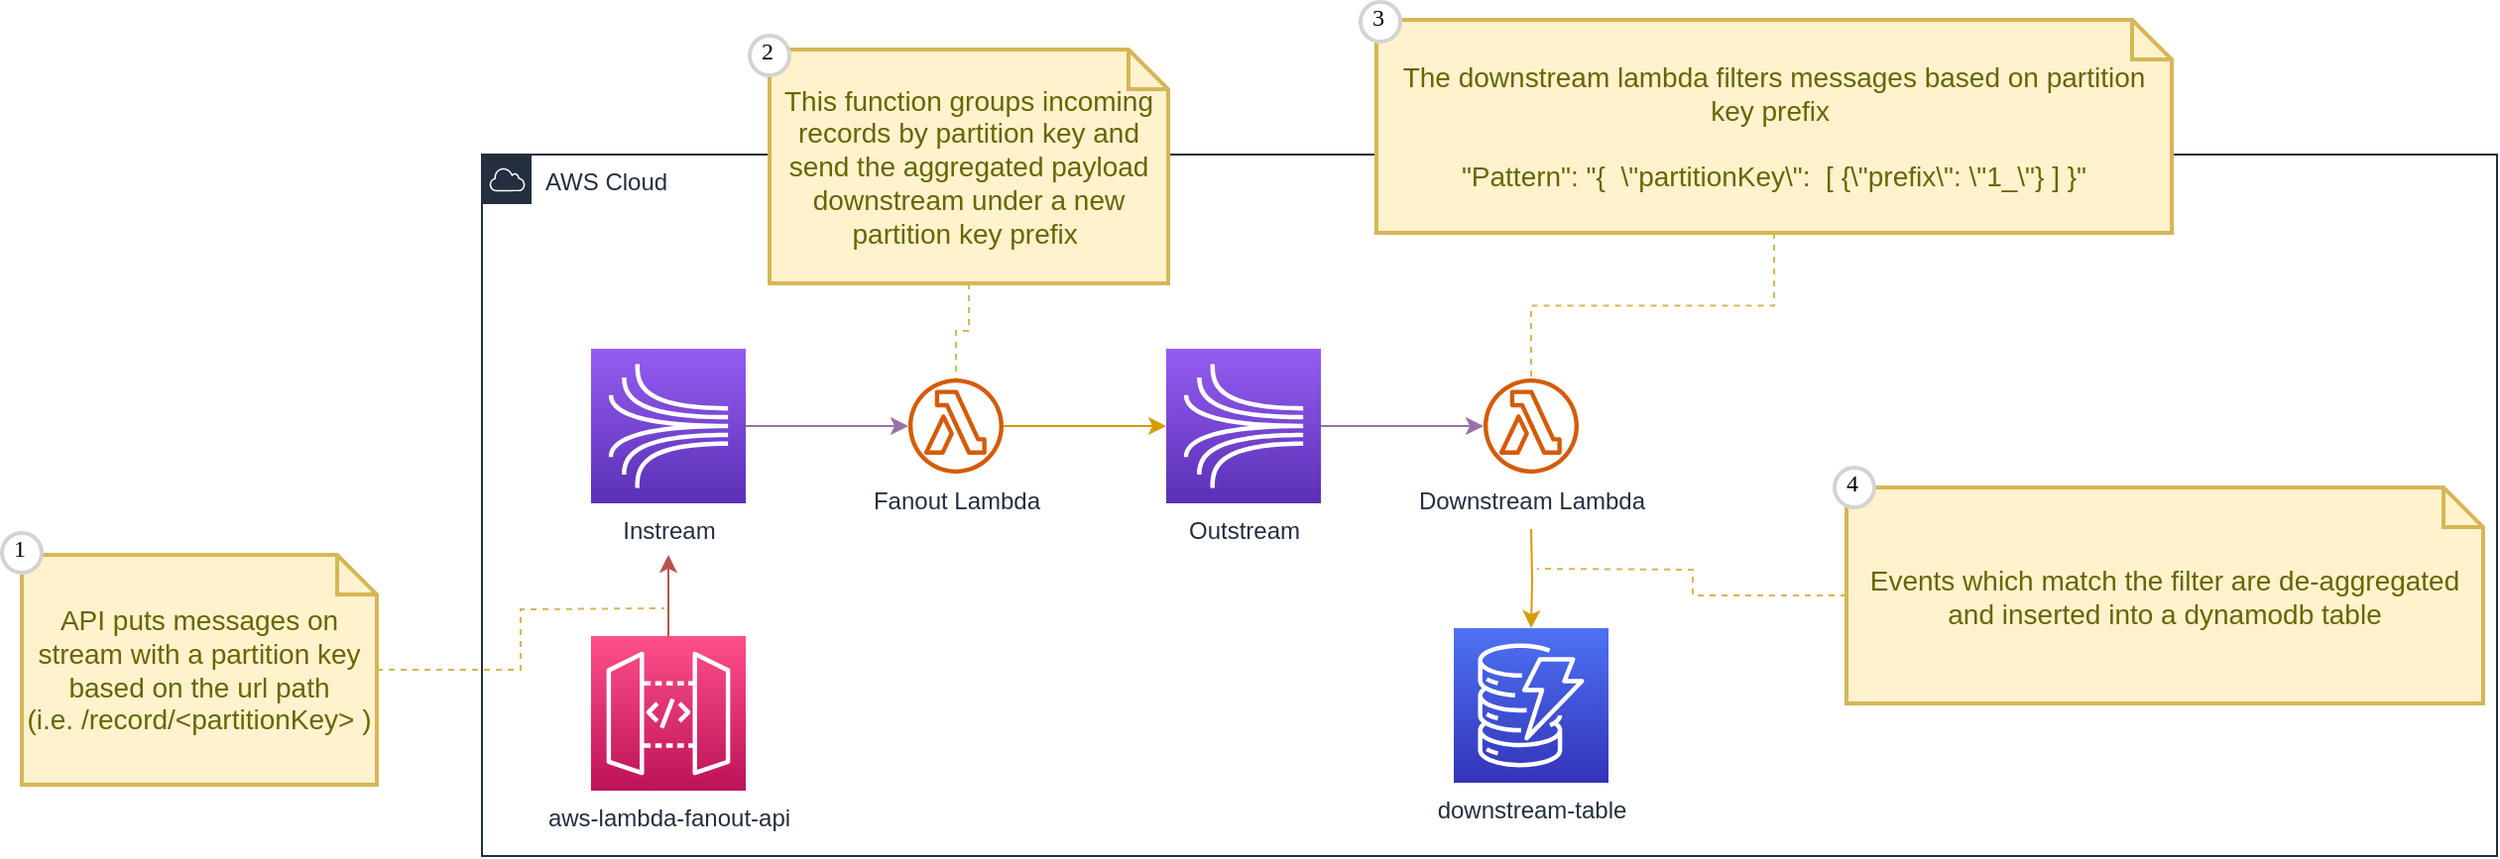 <mxfile version="16.5.1" type="device"><diagram id="wAddG7mSyNnynwy6gBpp" name="Page-1"><mxGraphModel dx="1346" dy="672" grid="0" gridSize="10" guides="1" tooltips="1" connect="1" arrows="1" fold="1" page="0" pageScale="1" pageWidth="850" pageHeight="1100" math="0" shadow="0"><root><mxCell id="0"/><mxCell id="1" parent="0"/><mxCell id="MX1d48bYuDOIxYHZrY3v-1" value="AWS Cloud" style="points=[[0,0],[0.25,0],[0.5,0],[0.75,0],[1,0],[1,0.25],[1,0.5],[1,0.75],[1,1],[0.75,1],[0.5,1],[0.25,1],[0,1],[0,0.75],[0,0.5],[0,0.25]];outlineConnect=0;gradientColor=none;html=1;whiteSpace=wrap;fontSize=12;fontStyle=0;container=1;pointerEvents=0;collapsible=0;recursiveResize=0;shape=mxgraph.aws4.group;grIcon=mxgraph.aws4.group_aws_cloud;strokeColor=#232F3E;fillColor=none;verticalAlign=top;align=left;spacingLeft=30;fontColor=#232F3E;dashed=0;" parent="1" vertex="1"><mxGeometry x="59" y="171" width="1016" height="354" as="geometry"/></mxCell><mxCell id="MX1d48bYuDOIxYHZrY3v-6" style="edgeStyle=orthogonalEdgeStyle;rounded=0;orthogonalLoop=1;jettySize=auto;html=1;fillColor=#f8cecc;strokeColor=#b85450;" parent="MX1d48bYuDOIxYHZrY3v-1" source="MX1d48bYuDOIxYHZrY3v-2" edge="1"><mxGeometry relative="1" as="geometry"><mxPoint x="94" y="202" as="targetPoint"/></mxGeometry></mxCell><mxCell id="MX1d48bYuDOIxYHZrY3v-2" value="aws-lambda-fanout-api" style="sketch=0;points=[[0,0,0],[0.25,0,0],[0.5,0,0],[0.75,0,0],[1,0,0],[0,1,0],[0.25,1,0],[0.5,1,0],[0.75,1,0],[1,1,0],[0,0.25,0],[0,0.5,0],[0,0.75,0],[1,0.25,0],[1,0.5,0],[1,0.75,0]];outlineConnect=0;fontColor=#232F3E;gradientColor=#FF4F8B;gradientDirection=north;fillColor=#BC1356;strokeColor=#ffffff;dashed=0;verticalLabelPosition=bottom;verticalAlign=top;align=center;html=1;fontSize=12;fontStyle=0;aspect=fixed;shape=mxgraph.aws4.resourceIcon;resIcon=mxgraph.aws4.api_gateway;" parent="MX1d48bYuDOIxYHZrY3v-1" vertex="1"><mxGeometry x="55" y="243" width="78" height="78" as="geometry"/></mxCell><mxCell id="MX1d48bYuDOIxYHZrY3v-7" style="edgeStyle=orthogonalEdgeStyle;rounded=0;orthogonalLoop=1;jettySize=auto;html=1;fillColor=#e1d5e7;strokeColor=#9673a6;" parent="MX1d48bYuDOIxYHZrY3v-1" source="MX1d48bYuDOIxYHZrY3v-3" target="MX1d48bYuDOIxYHZrY3v-4" edge="1"><mxGeometry relative="1" as="geometry"/></mxCell><mxCell id="MX1d48bYuDOIxYHZrY3v-3" value="Instream" style="sketch=0;points=[[0,0,0],[0.25,0,0],[0.5,0,0],[0.75,0,0],[1,0,0],[0,1,0],[0.25,1,0],[0.5,1,0],[0.75,1,0],[1,1,0],[0,0.25,0],[0,0.5,0],[0,0.75,0],[1,0.25,0],[1,0.5,0],[1,0.75,0]];outlineConnect=0;fontColor=#232F3E;gradientColor=#945DF2;gradientDirection=north;fillColor=#5A30B5;strokeColor=#ffffff;dashed=0;verticalLabelPosition=bottom;verticalAlign=top;align=center;html=1;fontSize=12;fontStyle=0;aspect=fixed;shape=mxgraph.aws4.resourceIcon;resIcon=mxgraph.aws4.kinesis;" parent="MX1d48bYuDOIxYHZrY3v-1" vertex="1"><mxGeometry x="55" y="98" width="78" height="78" as="geometry"/></mxCell><mxCell id="MX1d48bYuDOIxYHZrY3v-8" style="edgeStyle=orthogonalEdgeStyle;rounded=0;orthogonalLoop=1;jettySize=auto;html=1;fillColor=#ffe6cc;strokeColor=#d79b00;" parent="MX1d48bYuDOIxYHZrY3v-1" source="MX1d48bYuDOIxYHZrY3v-4" target="MX1d48bYuDOIxYHZrY3v-5" edge="1"><mxGeometry relative="1" as="geometry"/></mxCell><mxCell id="MX1d48bYuDOIxYHZrY3v-4" value="Fanout Lambda" style="sketch=0;outlineConnect=0;fontColor=#232F3E;gradientColor=none;fillColor=#D45B07;strokeColor=none;dashed=0;verticalLabelPosition=bottom;verticalAlign=top;align=center;html=1;fontSize=12;fontStyle=0;aspect=fixed;pointerEvents=1;shape=mxgraph.aws4.lambda_function;" parent="MX1d48bYuDOIxYHZrY3v-1" vertex="1"><mxGeometry x="215" y="113" width="48" height="48" as="geometry"/></mxCell><mxCell id="MX1d48bYuDOIxYHZrY3v-10" style="edgeStyle=orthogonalEdgeStyle;rounded=0;orthogonalLoop=1;jettySize=auto;html=1;fillColor=#e1d5e7;strokeColor=#9673a6;" parent="MX1d48bYuDOIxYHZrY3v-1" source="MX1d48bYuDOIxYHZrY3v-5" target="MX1d48bYuDOIxYHZrY3v-9" edge="1"><mxGeometry relative="1" as="geometry"/></mxCell><mxCell id="MX1d48bYuDOIxYHZrY3v-5" value="Outstream" style="sketch=0;points=[[0,0,0],[0.25,0,0],[0.5,0,0],[0.75,0,0],[1,0,0],[0,1,0],[0.25,1,0],[0.5,1,0],[0.75,1,0],[1,1,0],[0,0.25,0],[0,0.5,0],[0,0.75,0],[1,0.25,0],[1,0.5,0],[1,0.75,0]];outlineConnect=0;fontColor=#232F3E;gradientColor=#945DF2;gradientDirection=north;fillColor=#5A30B5;strokeColor=#ffffff;dashed=0;verticalLabelPosition=bottom;verticalAlign=top;align=center;html=1;fontSize=12;fontStyle=0;aspect=fixed;shape=mxgraph.aws4.resourceIcon;resIcon=mxgraph.aws4.kinesis;" parent="MX1d48bYuDOIxYHZrY3v-1" vertex="1"><mxGeometry x="345" y="98" width="78" height="78" as="geometry"/></mxCell><mxCell id="MX1d48bYuDOIxYHZrY3v-12" style="edgeStyle=orthogonalEdgeStyle;rounded=0;orthogonalLoop=1;jettySize=auto;html=1;fillColor=#ffe6cc;strokeColor=#d79b00;" parent="MX1d48bYuDOIxYHZrY3v-1" target="MX1d48bYuDOIxYHZrY3v-11" edge="1"><mxGeometry relative="1" as="geometry"><mxPoint x="529" y="189" as="sourcePoint"/></mxGeometry></mxCell><mxCell id="MX1d48bYuDOIxYHZrY3v-9" value="Downstream Lambda" style="sketch=0;outlineConnect=0;fontColor=#232F3E;gradientColor=none;fillColor=#D45B07;strokeColor=none;dashed=0;verticalLabelPosition=bottom;verticalAlign=top;align=center;html=1;fontSize=12;fontStyle=0;aspect=fixed;pointerEvents=1;shape=mxgraph.aws4.lambda_function;" parent="MX1d48bYuDOIxYHZrY3v-1" vertex="1"><mxGeometry x="505" y="113" width="48" height="48" as="geometry"/></mxCell><mxCell id="MX1d48bYuDOIxYHZrY3v-11" value="downstream-table" style="sketch=0;points=[[0,0,0],[0.25,0,0],[0.5,0,0],[0.75,0,0],[1,0,0],[0,1,0],[0.25,1,0],[0.5,1,0],[0.75,1,0],[1,1,0],[0,0.25,0],[0,0.5,0],[0,0.75,0],[1,0.25,0],[1,0.5,0],[1,0.75,0]];outlineConnect=0;fontColor=#232F3E;gradientColor=#4D72F3;gradientDirection=north;fillColor=#3334B9;strokeColor=#ffffff;dashed=0;verticalLabelPosition=bottom;verticalAlign=top;align=center;html=1;fontSize=12;fontStyle=0;aspect=fixed;shape=mxgraph.aws4.resourceIcon;resIcon=mxgraph.aws4.dynamodb;" parent="MX1d48bYuDOIxYHZrY3v-1" vertex="1"><mxGeometry x="490" y="239" width="78" height="78" as="geometry"/></mxCell><mxCell id="oUZoT5UuGUUCrT0mR4sM-5" style="edgeStyle=orthogonalEdgeStyle;rounded=0;orthogonalLoop=1;jettySize=auto;html=1;dashed=1;endArrow=none;endFill=0;fillColor=#fff2cc;strokeColor=#d6b656;" edge="1" parent="MX1d48bYuDOIxYHZrY3v-1" source="oUZoT5UuGUUCrT0mR4sM-4" target="MX1d48bYuDOIxYHZrY3v-4"><mxGeometry relative="1" as="geometry"/></mxCell><mxCell id="oUZoT5UuGUUCrT0mR4sM-4" value="This function groups incoming records by partition key and send the aggregated payload downstream under a new partition key prefix&amp;nbsp;" style="shape=note;strokeWidth=2;fontSize=14;size=20;whiteSpace=wrap;html=1;fillColor=#fff2cc;strokeColor=#d6b656;fontColor=#666600;" vertex="1" parent="MX1d48bYuDOIxYHZrY3v-1"><mxGeometry x="145" y="-53" width="201" height="118" as="geometry"/></mxCell><mxCell id="oUZoT5UuGUUCrT0mR4sM-7" style="edgeStyle=orthogonalEdgeStyle;rounded=0;orthogonalLoop=1;jettySize=auto;html=1;dashed=1;endArrow=none;endFill=0;fillColor=#fff2cc;strokeColor=#d6b656;" edge="1" parent="MX1d48bYuDOIxYHZrY3v-1" source="oUZoT5UuGUUCrT0mR4sM-6" target="MX1d48bYuDOIxYHZrY3v-9"><mxGeometry relative="1" as="geometry"/></mxCell><mxCell id="oUZoT5UuGUUCrT0mR4sM-6" value="The downstream lambda filters messages based on partition key prefix&amp;nbsp;&lt;br&gt;&lt;span&gt;&lt;br&gt;&quot;Pattern&quot;: &quot;{&amp;nbsp; \&quot;partitionKey\&quot;:&amp;nbsp; [ {\&quot;prefix\&quot;: \&quot;1_\&quot;} ] }&quot;&lt;br&gt;&lt;/span&gt;" style="shape=note;strokeWidth=2;fontSize=14;size=20;whiteSpace=wrap;html=1;fillColor=#fff2cc;strokeColor=#d6b656;fontColor=#666600;" vertex="1" parent="MX1d48bYuDOIxYHZrY3v-1"><mxGeometry x="451" y="-68" width="401" height="107.5" as="geometry"/></mxCell><mxCell id="oUZoT5UuGUUCrT0mR4sM-11" value="Events which match the filter are de-aggregated and inserted into a dynamodb table" style="shape=note;strokeWidth=2;fontSize=14;size=20;whiteSpace=wrap;html=1;fillColor=#fff2cc;strokeColor=#d6b656;fontColor=#666600;" vertex="1" parent="MX1d48bYuDOIxYHZrY3v-1"><mxGeometry x="688" y="168" width="321" height="109" as="geometry"/></mxCell><mxCell id="oUZoT5UuGUUCrT0mR4sM-13" value="4" style="ellipse;whiteSpace=wrap;html=1;aspect=fixed;strokeWidth=2;fontFamily=Tahoma;spacingBottom=4;spacingRight=2;strokeColor=#d3d3d3;" vertex="1" parent="MX1d48bYuDOIxYHZrY3v-1"><mxGeometry x="682" y="158" width="20" height="20" as="geometry"/></mxCell><mxCell id="oUZoT5UuGUUCrT0mR4sM-3" style="edgeStyle=orthogonalEdgeStyle;rounded=0;orthogonalLoop=1;jettySize=auto;html=1;dashed=1;endArrow=none;endFill=0;fillColor=#fff2cc;strokeColor=#d6b656;" edge="1" parent="1" source="oUZoT5UuGUUCrT0mR4sM-2"><mxGeometry relative="1" as="geometry"><mxPoint x="151" y="400" as="targetPoint"/></mxGeometry></mxCell><mxCell id="oUZoT5UuGUUCrT0mR4sM-2" value="API puts messages on stream with a partition key based on the url path&lt;br&gt;(i.e. /record/&amp;lt;partitionKey&amp;gt; )" style="shape=note;strokeWidth=2;fontSize=14;size=20;whiteSpace=wrap;html=1;fillColor=#fff2cc;strokeColor=#d6b656;fontColor=#666600;" vertex="1" parent="1"><mxGeometry x="-173" y="373" width="179" height="116" as="geometry"/></mxCell><mxCell id="oUZoT5UuGUUCrT0mR4sM-8" value="1" style="ellipse;whiteSpace=wrap;html=1;aspect=fixed;strokeWidth=2;fontFamily=Tahoma;spacingBottom=4;spacingRight=2;strokeColor=#d3d3d3;" vertex="1" parent="1"><mxGeometry x="-183" y="362" width="20" height="20" as="geometry"/></mxCell><mxCell id="oUZoT5UuGUUCrT0mR4sM-9" value="2" style="ellipse;whiteSpace=wrap;html=1;aspect=fixed;strokeWidth=2;fontFamily=Tahoma;spacingBottom=4;spacingRight=2;strokeColor=#d3d3d3;" vertex="1" parent="1"><mxGeometry x="194" y="111" width="20" height="20" as="geometry"/></mxCell><mxCell id="oUZoT5UuGUUCrT0mR4sM-10" value="3" style="ellipse;whiteSpace=wrap;html=1;aspect=fixed;strokeWidth=2;fontFamily=Tahoma;spacingBottom=4;spacingRight=2;strokeColor=#d3d3d3;" vertex="1" parent="1"><mxGeometry x="502" y="94" width="20" height="20" as="geometry"/></mxCell><mxCell id="oUZoT5UuGUUCrT0mR4sM-12" style="edgeStyle=orthogonalEdgeStyle;rounded=0;orthogonalLoop=1;jettySize=auto;html=1;dashed=1;endArrow=none;endFill=0;fillColor=#fff2cc;strokeColor=#d6b656;" edge="1" parent="1" source="oUZoT5UuGUUCrT0mR4sM-11"><mxGeometry relative="1" as="geometry"><mxPoint x="591" y="380" as="targetPoint"/></mxGeometry></mxCell></root></mxGraphModel></diagram></mxfile>